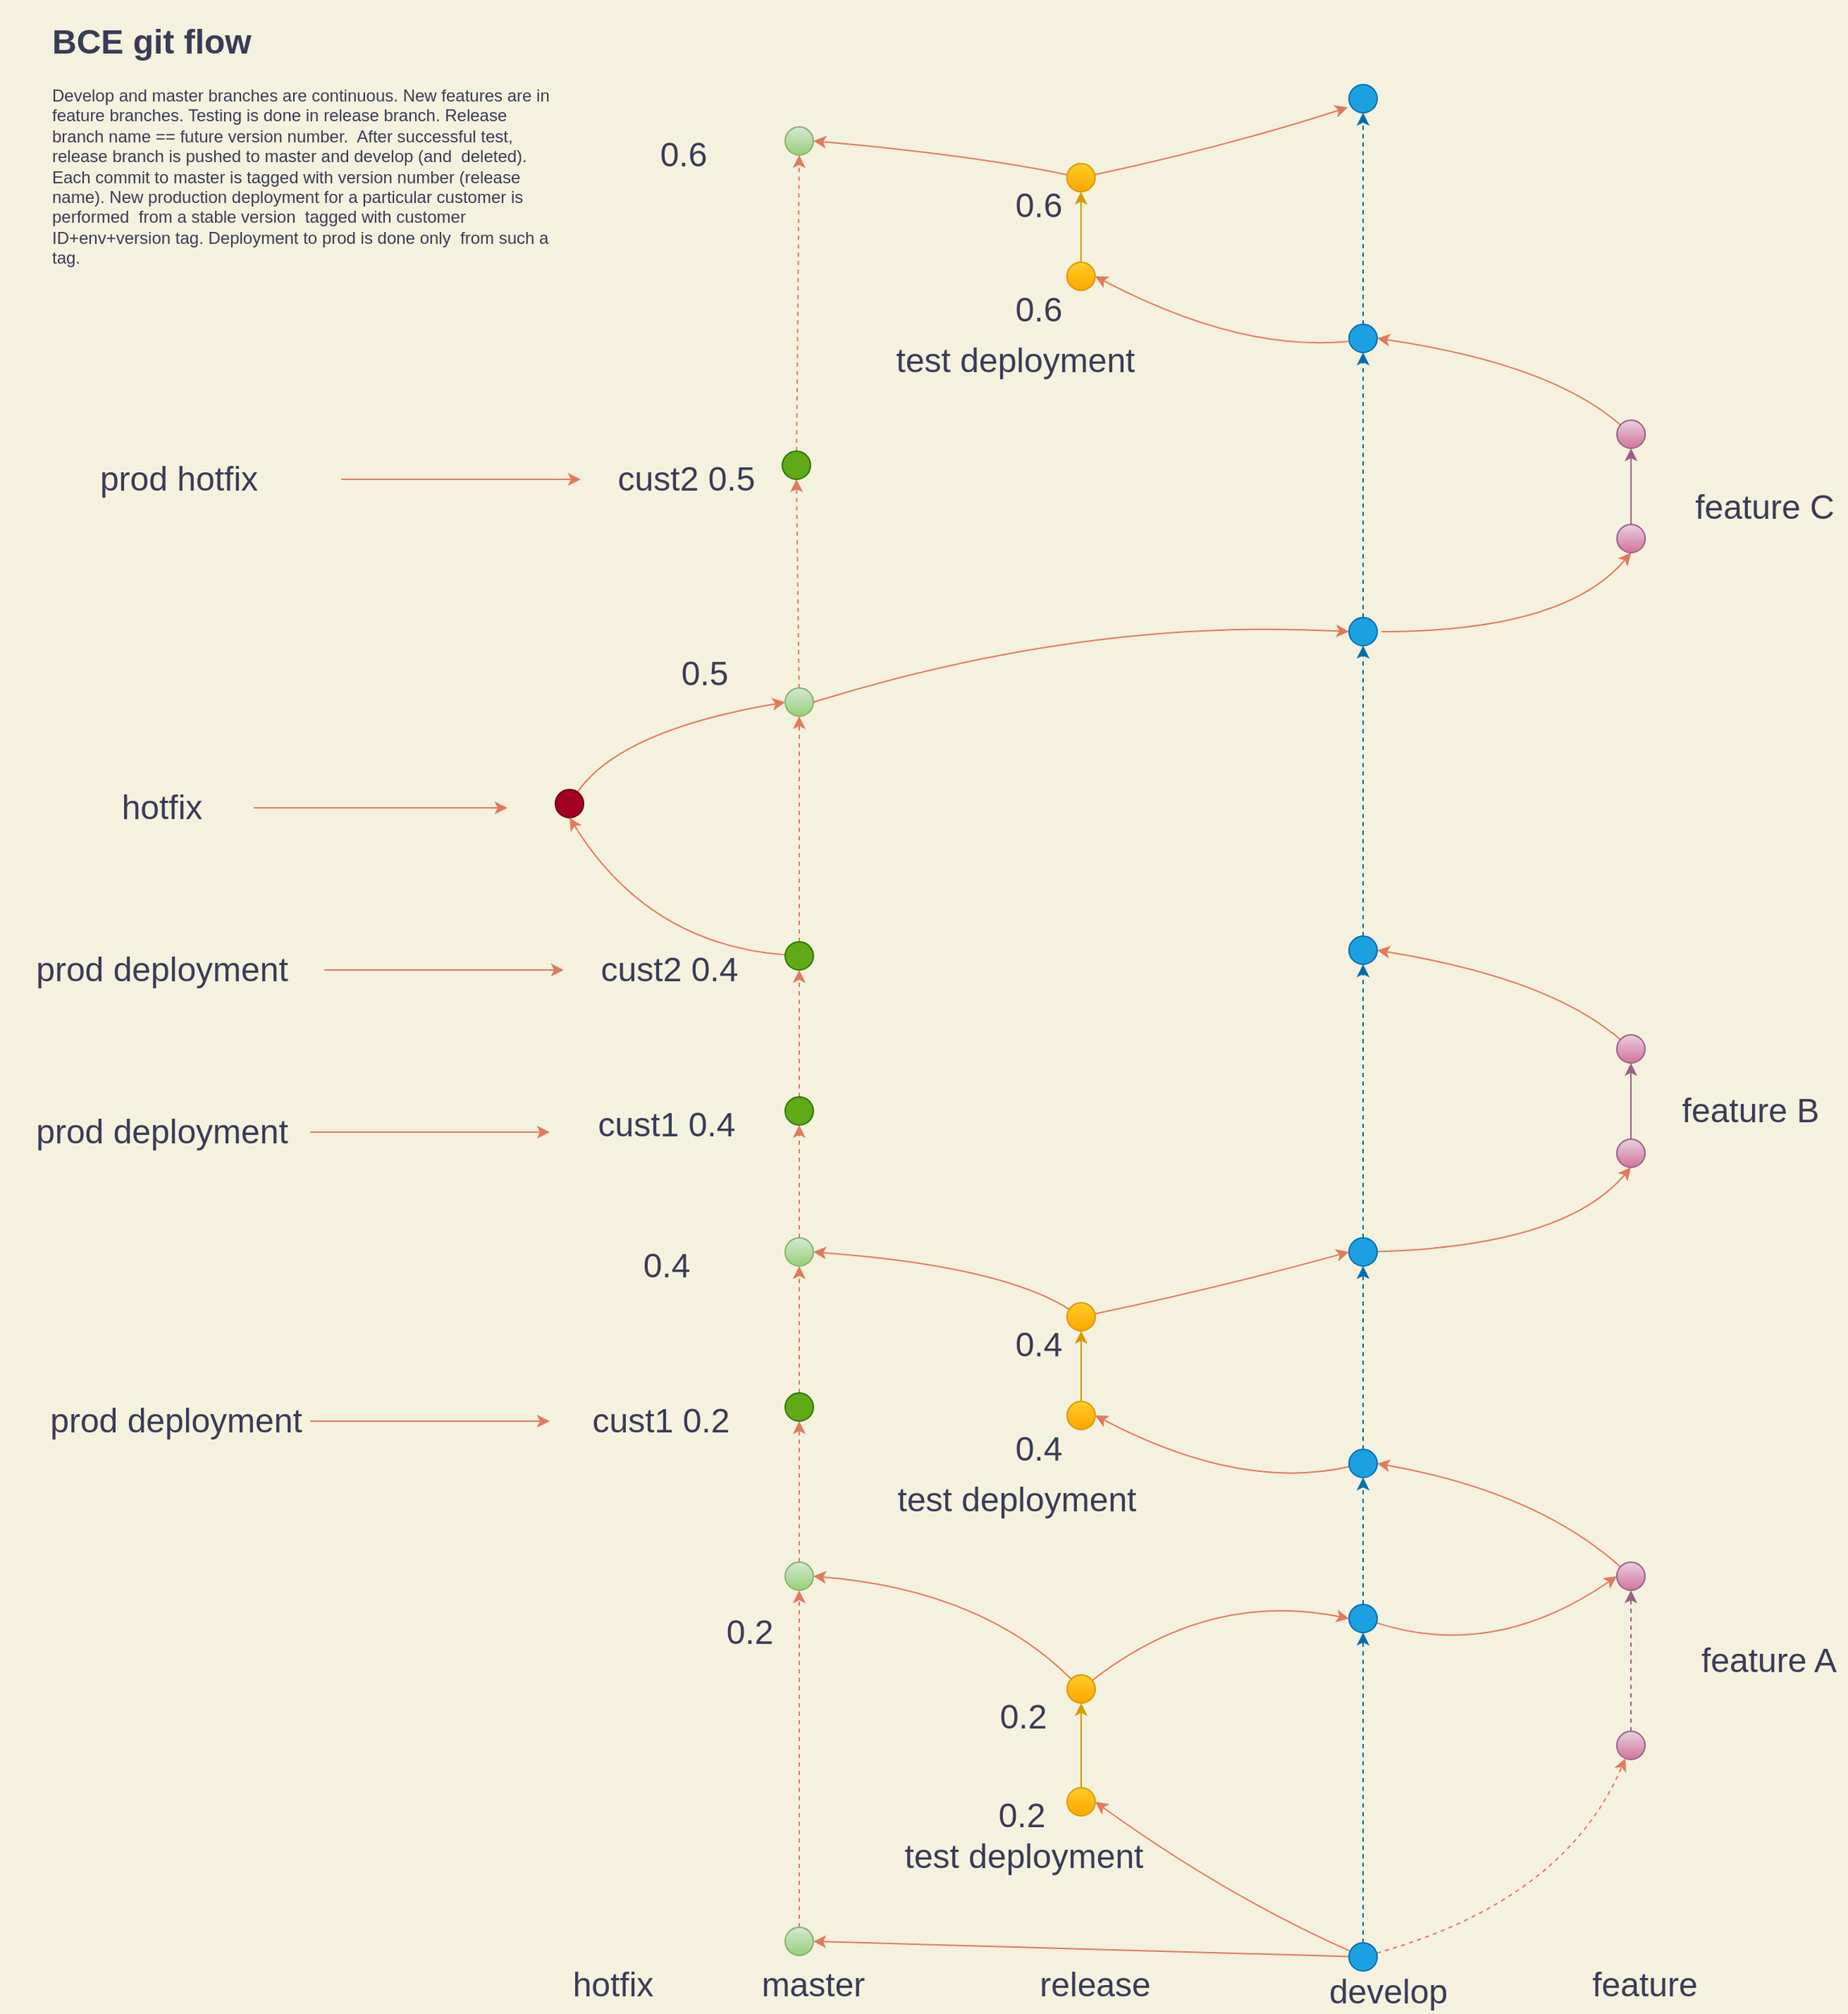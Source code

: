 <mxfile version="14.4.3" type="device"><diagram id="u3YSXAkiOjkJUivZ7udg" name="Page-1"><mxGraphModel dx="2031" dy="1089" grid="1" gridSize="10" guides="1" tooltips="1" connect="1" arrows="1" fold="1" page="1" pageScale="1" pageWidth="1654" pageHeight="2336" background="#F4F1DE" math="0" shadow="0"><root><mxCell id="0"/><mxCell id="1" parent="0"/><mxCell id="L3tGad1LeiYW801KSV-S-6" style="edgeStyle=orthogonalEdgeStyle;rounded=0;orthogonalLoop=1;jettySize=auto;html=1;entryX=0.5;entryY=1;entryDx=0;entryDy=0;dashed=1;strokeColor=#E07A5F;fontColor=#393C56;labelBackgroundColor=#F4F1DE;" edge="1" parent="1" source="L3tGad1LeiYW801KSV-S-1" target="L3tGad1LeiYW801KSV-S-5"><mxGeometry relative="1" as="geometry"/></mxCell><mxCell id="L3tGad1LeiYW801KSV-S-1" value="" style="ellipse;whiteSpace=wrap;html=1;aspect=fixed;fillColor=#d5e8d4;strokeColor=#82b366;gradientColor=#97d077;" vertex="1" parent="1"><mxGeometry x="717" y="2037" width="20" height="20" as="geometry"/></mxCell><mxCell id="L3tGad1LeiYW801KSV-S-90" value="" style="edgeStyle=none;curved=1;orthogonalLoop=1;jettySize=auto;html=1;dashed=1;strokeColor=#E07A5F;fontColor=#393C56;labelBackgroundColor=#F4F1DE;" edge="1" parent="1" source="L3tGad1LeiYW801KSV-S-2" target="L3tGad1LeiYW801KSV-S-89"><mxGeometry relative="1" as="geometry"/></mxCell><mxCell id="L3tGad1LeiYW801KSV-S-2" value="" style="ellipse;whiteSpace=wrap;html=1;aspect=fixed;fillColor=#60a917;strokeColor=#2D7600;fontColor=#ffffff;" vertex="1" parent="1"><mxGeometry x="717" y="1448" width="20" height="20" as="geometry"/></mxCell><mxCell id="L3tGad1LeiYW801KSV-S-10" style="edgeStyle=orthogonalEdgeStyle;rounded=0;orthogonalLoop=1;jettySize=auto;html=1;entryX=0.5;entryY=1;entryDx=0;entryDy=0;dashed=1;strokeColor=#E07A5F;fontColor=#393C56;labelBackgroundColor=#F4F1DE;" edge="1" parent="1" source="L3tGad1LeiYW801KSV-S-3" target="L3tGad1LeiYW801KSV-S-2"><mxGeometry relative="1" as="geometry"/></mxCell><mxCell id="L3tGad1LeiYW801KSV-S-3" value="" style="ellipse;whiteSpace=wrap;html=1;aspect=fixed;fillColor=#d5e8d4;strokeColor=#82b366;gradientColor=#97d077;" vertex="1" parent="1"><mxGeometry x="717" y="1548" width="20" height="20" as="geometry"/></mxCell><mxCell id="L3tGad1LeiYW801KSV-S-68" style="edgeStyle=none;curved=1;orthogonalLoop=1;jettySize=auto;dashed=1;html=1;entryX=0.5;entryY=1;entryDx=0;entryDy=0;strokeColor=#E07A5F;fontColor=#393C56;labelBackgroundColor=#F4F1DE;" edge="1" parent="1" source="L3tGad1LeiYW801KSV-S-5" target="L3tGad1LeiYW801KSV-S-47"><mxGeometry relative="1" as="geometry"><Array as="points"/></mxGeometry></mxCell><mxCell id="L3tGad1LeiYW801KSV-S-5" value="" style="ellipse;whiteSpace=wrap;html=1;aspect=fixed;fillColor=#d5e8d4;strokeColor=#82b366;gradientColor=#97d077;" vertex="1" parent="1"><mxGeometry x="717" y="1778" width="20" height="20" as="geometry"/></mxCell><mxCell id="L3tGad1LeiYW801KSV-S-11" value="&lt;font style=&quot;font-size: 24px&quot;&gt;master&lt;/font&gt;" style="text;html=1;strokeColor=none;fillColor=none;align=center;verticalAlign=middle;whiteSpace=wrap;rounded=0;fontColor=#393C56;" vertex="1" parent="1"><mxGeometry x="672" y="2068" width="130" height="20" as="geometry"/></mxCell><mxCell id="L3tGad1LeiYW801KSV-S-12" style="edgeStyle=orthogonalEdgeStyle;rounded=0;orthogonalLoop=1;jettySize=auto;html=1;entryX=0.5;entryY=1;entryDx=0;entryDy=0;strokeColor=#d79b00;fontColor=#393C56;labelBackgroundColor=#F4F1DE;fillColor=#ffcd28;gradientColor=#ffa500;" edge="1" parent="1" source="L3tGad1LeiYW801KSV-S-13" target="L3tGad1LeiYW801KSV-S-20"><mxGeometry relative="1" as="geometry"/></mxCell><mxCell id="L3tGad1LeiYW801KSV-S-13" value="" style="ellipse;whiteSpace=wrap;html=1;aspect=fixed;fillColor=#ffcd28;strokeColor=#d79b00;gradientColor=#ffa500;" vertex="1" parent="1"><mxGeometry x="917" y="1938" width="20" height="20" as="geometry"/></mxCell><mxCell id="L3tGad1LeiYW801KSV-S-86" style="edgeStyle=none;curved=1;orthogonalLoop=1;jettySize=auto;html=1;entryX=1;entryY=0.5;entryDx=0;entryDy=0;strokeColor=#E07A5F;fontColor=#393C56;labelBackgroundColor=#F4F1DE;" edge="1" parent="1" source="L3tGad1LeiYW801KSV-S-18" target="L3tGad1LeiYW801KSV-S-3"><mxGeometry relative="1" as="geometry"><Array as="points"><mxPoint x="870" y="1568"/></Array></mxGeometry></mxCell><mxCell id="L3tGad1LeiYW801KSV-S-95" style="edgeStyle=none;curved=1;orthogonalLoop=1;jettySize=auto;html=1;entryX=0;entryY=0.5;entryDx=0;entryDy=0;strokeColor=#E07A5F;fontColor=#393C56;labelBackgroundColor=#F4F1DE;" edge="1" parent="1" source="L3tGad1LeiYW801KSV-S-18" target="L3tGad1LeiYW801KSV-S-25"><mxGeometry relative="1" as="geometry"><Array as="points"><mxPoint x="1030" y="1582"/></Array></mxGeometry></mxCell><mxCell id="L3tGad1LeiYW801KSV-S-18" value="" style="ellipse;whiteSpace=wrap;html=1;aspect=fixed;fillColor=#ffcd28;strokeColor=#d79b00;gradientColor=#ffa500;" vertex="1" parent="1"><mxGeometry x="917" y="1594" width="20" height="20" as="geometry"/></mxCell><mxCell id="L3tGad1LeiYW801KSV-S-63" style="edgeStyle=none;curved=1;orthogonalLoop=1;jettySize=auto;html=1;entryX=1;entryY=0.5;entryDx=0;entryDy=0;strokeColor=#E07A5F;fontColor=#393C56;labelBackgroundColor=#F4F1DE;" edge="1" parent="1" source="L3tGad1LeiYW801KSV-S-20" target="L3tGad1LeiYW801KSV-S-5"><mxGeometry relative="1" as="geometry"><Array as="points"><mxPoint x="857" y="1798"/></Array></mxGeometry></mxCell><mxCell id="L3tGad1LeiYW801KSV-S-64" style="edgeStyle=none;curved=1;orthogonalLoop=1;jettySize=auto;html=1;entryX=0;entryY=0.5;entryDx=0;entryDy=0;strokeColor=#E07A5F;fontColor=#393C56;labelBackgroundColor=#F4F1DE;" edge="1" parent="1" source="L3tGad1LeiYW801KSV-S-20" target="L3tGad1LeiYW801KSV-S-29"><mxGeometry relative="1" as="geometry"><Array as="points"><mxPoint x="1017" y="1798"/></Array></mxGeometry></mxCell><mxCell id="L3tGad1LeiYW801KSV-S-20" value="" style="ellipse;whiteSpace=wrap;html=1;aspect=fixed;fillColor=#ffcd28;strokeColor=#d79b00;gradientColor=#ffa500;" vertex="1" parent="1"><mxGeometry x="917" y="1858" width="20" height="20" as="geometry"/></mxCell><mxCell id="L3tGad1LeiYW801KSV-S-57" style="edgeStyle=none;curved=1;orthogonalLoop=1;jettySize=auto;html=1;entryX=1;entryY=0.5;entryDx=0;entryDy=0;strokeColor=#E07A5F;fontColor=#393C56;labelBackgroundColor=#F4F1DE;" edge="1" parent="1" source="L3tGad1LeiYW801KSV-S-22" target="L3tGad1LeiYW801KSV-S-13"><mxGeometry relative="1" as="geometry"><Array as="points"><mxPoint x="1030" y="2015"/></Array></mxGeometry></mxCell><mxCell id="L3tGad1LeiYW801KSV-S-71" style="edgeStyle=none;curved=1;orthogonalLoop=1;jettySize=auto;html=1;entryX=0.5;entryY=1;entryDx=0;entryDy=0;dashed=1;strokeColor=#006EAF;fontColor=#393C56;labelBackgroundColor=#F4F1DE;fillColor=#1ba1e2;" edge="1" parent="1" source="L3tGad1LeiYW801KSV-S-22" target="L3tGad1LeiYW801KSV-S-29"><mxGeometry relative="1" as="geometry"/></mxCell><mxCell id="L3tGad1LeiYW801KSV-S-75" style="edgeStyle=none;curved=1;orthogonalLoop=1;jettySize=auto;html=1;dashed=1;strokeColor=#E07A5F;fontColor=#393C56;labelBackgroundColor=#F4F1DE;" edge="1" parent="1" source="L3tGad1LeiYW801KSV-S-22" target="L3tGad1LeiYW801KSV-S-31"><mxGeometry relative="1" as="geometry"><Array as="points"><mxPoint x="1270" y="2018"/></Array></mxGeometry></mxCell><mxCell id="L3tGad1LeiYW801KSV-S-83" style="edgeStyle=none;curved=1;orthogonalLoop=1;jettySize=auto;html=1;entryX=1;entryY=0.5;entryDx=0;entryDy=0;strokeColor=#E07A5F;fontColor=#393C56;labelBackgroundColor=#F4F1DE;" edge="1" parent="1" source="L3tGad1LeiYW801KSV-S-22" target="L3tGad1LeiYW801KSV-S-1"><mxGeometry relative="1" as="geometry"/></mxCell><mxCell id="L3tGad1LeiYW801KSV-S-22" value="" style="ellipse;whiteSpace=wrap;html=1;aspect=fixed;fillColor=#1ba1e2;strokeColor=#006EAF;fontColor=#ffffff;" vertex="1" parent="1"><mxGeometry x="1117" y="2048" width="20" height="20" as="geometry"/></mxCell><mxCell id="L3tGad1LeiYW801KSV-S-132" style="edgeStyle=none;curved=1;orthogonalLoop=1;jettySize=auto;html=1;entryX=0.5;entryY=1;entryDx=0;entryDy=0;dashed=1;strokeColor=#006EAF;fontColor=#393C56;labelBackgroundColor=#F4F1DE;fillColor=#1ba1e2;" edge="1" parent="1" source="L3tGad1LeiYW801KSV-S-23" target="L3tGad1LeiYW801KSV-S-130"><mxGeometry relative="1" as="geometry"/></mxCell><mxCell id="L3tGad1LeiYW801KSV-S-23" value="" style="ellipse;whiteSpace=wrap;html=1;aspect=fixed;fillColor=#1ba1e2;strokeColor=#006EAF;fontColor=#ffffff;" vertex="1" parent="1"><mxGeometry x="1117" y="1334" width="20" height="20" as="geometry"/></mxCell><mxCell id="L3tGad1LeiYW801KSV-S-24" style="edgeStyle=orthogonalEdgeStyle;rounded=0;orthogonalLoop=1;jettySize=auto;html=1;entryX=0.5;entryY=1;entryDx=0;entryDy=0;dashed=1;strokeColor=#006EAF;fontColor=#393C56;labelBackgroundColor=#F4F1DE;fillColor=#1ba1e2;" edge="1" parent="1" source="L3tGad1LeiYW801KSV-S-25" target="L3tGad1LeiYW801KSV-S-23"><mxGeometry relative="1" as="geometry"/></mxCell><mxCell id="L3tGad1LeiYW801KSV-S-97" style="edgeStyle=none;curved=1;orthogonalLoop=1;jettySize=auto;html=1;entryX=0.5;entryY=1;entryDx=0;entryDy=0;strokeColor=#E07A5F;fontColor=#393C56;labelBackgroundColor=#F4F1DE;" edge="1" parent="1" source="L3tGad1LeiYW801KSV-S-25" target="L3tGad1LeiYW801KSV-S-34"><mxGeometry relative="1" as="geometry"><Array as="points"><mxPoint x="1270" y="1554"/></Array></mxGeometry></mxCell><mxCell id="L3tGad1LeiYW801KSV-S-25" value="" style="ellipse;whiteSpace=wrap;html=1;aspect=fixed;fillColor=#1ba1e2;strokeColor=#006EAF;fontColor=#ffffff;" vertex="1" parent="1"><mxGeometry x="1117" y="1548" width="20" height="20" as="geometry"/></mxCell><mxCell id="L3tGad1LeiYW801KSV-S-26" style="edgeStyle=orthogonalEdgeStyle;rounded=0;orthogonalLoop=1;jettySize=auto;html=1;entryX=0.5;entryY=1;entryDx=0;entryDy=0;dashed=1;strokeColor=#006EAF;fontColor=#393C56;labelBackgroundColor=#F4F1DE;fillColor=#1ba1e2;" edge="1" parent="1" source="L3tGad1LeiYW801KSV-S-27" target="L3tGad1LeiYW801KSV-S-25"><mxGeometry relative="1" as="geometry"/></mxCell><mxCell id="L3tGad1LeiYW801KSV-S-72" style="edgeStyle=none;curved=1;orthogonalLoop=1;jettySize=auto;html=1;entryX=1;entryY=0.5;entryDx=0;entryDy=0;strokeColor=#E07A5F;fontColor=#393C56;labelBackgroundColor=#F4F1DE;" edge="1" parent="1" source="L3tGad1LeiYW801KSV-S-27" target="L3tGad1LeiYW801KSV-S-101"><mxGeometry relative="1" as="geometry"><Array as="points"><mxPoint x="1040" y="1728"/></Array></mxGeometry></mxCell><mxCell id="L3tGad1LeiYW801KSV-S-27" value="" style="ellipse;whiteSpace=wrap;html=1;aspect=fixed;fillColor=#1ba1e2;strokeColor=#006EAF;fontColor=#ffffff;" vertex="1" parent="1"><mxGeometry x="1117" y="1698" width="20" height="20" as="geometry"/></mxCell><mxCell id="L3tGad1LeiYW801KSV-S-28" style="edgeStyle=orthogonalEdgeStyle;rounded=0;orthogonalLoop=1;jettySize=auto;html=1;entryX=0.5;entryY=1;entryDx=0;entryDy=0;dashed=1;strokeColor=#006EAF;fontColor=#393C56;labelBackgroundColor=#F4F1DE;fillColor=#1ba1e2;" edge="1" parent="1" source="L3tGad1LeiYW801KSV-S-29" target="L3tGad1LeiYW801KSV-S-27"><mxGeometry relative="1" as="geometry"/></mxCell><mxCell id="L3tGad1LeiYW801KSV-S-98" style="edgeStyle=none;curved=1;orthogonalLoop=1;jettySize=auto;html=1;entryX=0;entryY=0.5;entryDx=0;entryDy=0;strokeColor=#E07A5F;fontColor=#393C56;labelBackgroundColor=#F4F1DE;" edge="1" parent="1" source="L3tGad1LeiYW801KSV-S-29" target="L3tGad1LeiYW801KSV-S-38"><mxGeometry relative="1" as="geometry"><Array as="points"><mxPoint x="1220" y="1848"/></Array></mxGeometry></mxCell><mxCell id="L3tGad1LeiYW801KSV-S-29" value="" style="ellipse;whiteSpace=wrap;html=1;aspect=fixed;fillColor=#1ba1e2;strokeColor=#006EAF;fontColor=#ffffff;" vertex="1" parent="1"><mxGeometry x="1117" y="1808" width="20" height="20" as="geometry"/></mxCell><mxCell id="L3tGad1LeiYW801KSV-S-30" style="edgeStyle=orthogonalEdgeStyle;rounded=0;orthogonalLoop=1;jettySize=auto;html=1;entryX=0.5;entryY=1;entryDx=0;entryDy=0;dashed=1;strokeColor=#996185;fontColor=#393C56;labelBackgroundColor=#F4F1DE;gradientColor=#d5739d;fillColor=#e6d0de;" edge="1" parent="1" source="L3tGad1LeiYW801KSV-S-31" target="L3tGad1LeiYW801KSV-S-38"><mxGeometry relative="1" as="geometry"/></mxCell><mxCell id="L3tGad1LeiYW801KSV-S-31" value="" style="ellipse;whiteSpace=wrap;html=1;aspect=fixed;fillColor=#e6d0de;strokeColor=#996185;gradientColor=#d5739d;" vertex="1" parent="1"><mxGeometry x="1307" y="1898" width="20" height="20" as="geometry"/></mxCell><mxCell id="L3tGad1LeiYW801KSV-S-99" style="edgeStyle=none;curved=1;orthogonalLoop=1;jettySize=auto;html=1;entryX=1;entryY=0.5;entryDx=0;entryDy=0;strokeColor=#E07A5F;fontColor=#393C56;labelBackgroundColor=#F4F1DE;" edge="1" parent="1" source="L3tGad1LeiYW801KSV-S-32" target="L3tGad1LeiYW801KSV-S-23"><mxGeometry relative="1" as="geometry"><Array as="points"><mxPoint x="1260" y="1364"/></Array></mxGeometry></mxCell><mxCell id="L3tGad1LeiYW801KSV-S-32" value="" style="ellipse;whiteSpace=wrap;html=1;aspect=fixed;fillColor=#e6d0de;strokeColor=#996185;gradientColor=#d5739d;" vertex="1" parent="1"><mxGeometry x="1307" y="1404" width="20" height="20" as="geometry"/></mxCell><mxCell id="L3tGad1LeiYW801KSV-S-33" style="edgeStyle=orthogonalEdgeStyle;rounded=0;orthogonalLoop=1;jettySize=auto;html=1;entryX=0.5;entryY=1;entryDx=0;entryDy=0;strokeColor=#996185;fontColor=#393C56;labelBackgroundColor=#F4F1DE;gradientColor=#d5739d;fillColor=#e6d0de;" edge="1" parent="1" source="L3tGad1LeiYW801KSV-S-34" target="L3tGad1LeiYW801KSV-S-32"><mxGeometry relative="1" as="geometry"/></mxCell><mxCell id="L3tGad1LeiYW801KSV-S-34" value="" style="ellipse;whiteSpace=wrap;html=1;aspect=fixed;fillColor=#e6d0de;strokeColor=#996185;gradientColor=#d5739d;" vertex="1" parent="1"><mxGeometry x="1307" y="1478" width="20" height="20" as="geometry"/></mxCell><mxCell id="L3tGad1LeiYW801KSV-S-76" style="edgeStyle=none;curved=1;orthogonalLoop=1;jettySize=auto;html=1;entryX=1;entryY=0.5;entryDx=0;entryDy=0;strokeColor=#E07A5F;fontColor=#393C56;labelBackgroundColor=#F4F1DE;" edge="1" parent="1" source="L3tGad1LeiYW801KSV-S-38" target="L3tGad1LeiYW801KSV-S-27"><mxGeometry relative="1" as="geometry"><Array as="points"><mxPoint x="1250" y="1728"/></Array></mxGeometry></mxCell><mxCell id="L3tGad1LeiYW801KSV-S-38" value="" style="ellipse;whiteSpace=wrap;html=1;aspect=fixed;fillColor=#e6d0de;strokeColor=#996185;gradientColor=#d5739d;" vertex="1" parent="1"><mxGeometry x="1307" y="1778" width="20" height="20" as="geometry"/></mxCell><mxCell id="L3tGad1LeiYW801KSV-S-84" style="edgeStyle=none;curved=1;orthogonalLoop=1;jettySize=auto;html=1;entryX=0.5;entryY=1;entryDx=0;entryDy=0;fixDash=0;dashed=1;strokeColor=#E07A5F;fontColor=#393C56;labelBackgroundColor=#F4F1DE;" edge="1" parent="1" source="L3tGad1LeiYW801KSV-S-47" target="L3tGad1LeiYW801KSV-S-3"><mxGeometry relative="1" as="geometry"/></mxCell><mxCell id="L3tGad1LeiYW801KSV-S-47" value="" style="ellipse;whiteSpace=wrap;html=1;aspect=fixed;fillColor=#60a917;strokeColor=#2D7600;fontColor=#ffffff;" vertex="1" parent="1"><mxGeometry x="717" y="1658" width="20" height="20" as="geometry"/></mxCell><mxCell id="L3tGad1LeiYW801KSV-S-48" value="&lt;font style=&quot;font-size: 24px&quot;&gt;0.2&lt;/font&gt;" style="text;html=1;strokeColor=none;fillColor=none;align=center;verticalAlign=middle;whiteSpace=wrap;rounded=0;fontColor=#393C56;" vertex="1" parent="1"><mxGeometry x="672" y="1818" width="40" height="20" as="geometry"/></mxCell><mxCell id="L3tGad1LeiYW801KSV-S-50" value="&lt;font style=&quot;font-size: 24px&quot;&gt;cust1 0.2&lt;/font&gt;" style="text;html=1;strokeColor=none;fillColor=none;align=center;verticalAlign=middle;whiteSpace=wrap;rounded=0;fontColor=#393C56;" vertex="1" parent="1"><mxGeometry x="550" y="1668" width="158" height="20" as="geometry"/></mxCell><mxCell id="L3tGad1LeiYW801KSV-S-51" value="&lt;font style=&quot;font-size: 24px&quot;&gt;cust2 0.4&lt;/font&gt;" style="text;html=1;strokeColor=none;fillColor=none;align=center;verticalAlign=middle;whiteSpace=wrap;rounded=0;fontColor=#393C56;" vertex="1" parent="1"><mxGeometry x="570" y="1348" width="130" height="20" as="geometry"/></mxCell><mxCell id="L3tGad1LeiYW801KSV-S-53" value="&lt;font style=&quot;font-size: 24px&quot;&gt;release&lt;/font&gt;" style="text;html=1;strokeColor=none;fillColor=none;align=center;verticalAlign=middle;whiteSpace=wrap;rounded=0;fontColor=#393C56;" vertex="1" parent="1"><mxGeometry x="872" y="2068" width="130" height="20" as="geometry"/></mxCell><mxCell id="L3tGad1LeiYW801KSV-S-54" value="&lt;font style=&quot;font-size: 24px&quot;&gt;0.2&lt;/font&gt;" style="text;html=1;strokeColor=none;fillColor=none;align=center;verticalAlign=middle;whiteSpace=wrap;rounded=0;fontColor=#393C56;" vertex="1" parent="1"><mxGeometry x="870" y="1948" width="30" height="20" as="geometry"/></mxCell><mxCell id="L3tGad1LeiYW801KSV-S-60" value="&lt;font style=&quot;font-size: 24px&quot;&gt;test deployment&lt;/font&gt;" style="text;html=1;strokeColor=none;fillColor=none;align=center;verticalAlign=middle;whiteSpace=wrap;rounded=0;fontColor=#393C56;" vertex="1" parent="1"><mxGeometry x="799.5" y="1977" width="173" height="20" as="geometry"/></mxCell><mxCell id="L3tGad1LeiYW801KSV-S-61" value="&lt;font style=&quot;font-size: 24px&quot;&gt;0.2&lt;/font&gt;" style="text;html=1;strokeColor=none;fillColor=none;align=center;verticalAlign=middle;whiteSpace=wrap;rounded=0;fontColor=#393C56;" vertex="1" parent="1"><mxGeometry x="821" y="1878" width="130" height="20" as="geometry"/></mxCell><mxCell id="L3tGad1LeiYW801KSV-S-73" style="edgeStyle=none;curved=1;orthogonalLoop=1;jettySize=auto;html=1;strokeColor=#E07A5F;fontColor=#393C56;labelBackgroundColor=#F4F1DE;" edge="1" parent="1" source="L3tGad1LeiYW801KSV-S-65" target="L3tGad1LeiYW801KSV-S-50"><mxGeometry relative="1" as="geometry"/></mxCell><mxCell id="L3tGad1LeiYW801KSV-S-65" value="&lt;font style=&quot;font-size: 24px&quot;&gt;prod deployment&lt;/font&gt;" style="text;html=1;strokeColor=none;fillColor=none;align=center;verticalAlign=middle;whiteSpace=wrap;rounded=0;fontColor=#393C56;" vertex="1" parent="1"><mxGeometry x="190" y="1673" width="190" height="10" as="geometry"/></mxCell><mxCell id="L3tGad1LeiYW801KSV-S-74" value="&lt;font style=&quot;font-size: 24px&quot;&gt;feature&lt;/font&gt;" style="text;html=1;strokeColor=none;fillColor=none;align=center;verticalAlign=middle;whiteSpace=wrap;rounded=0;fontColor=#393C56;" vertex="1" parent="1"><mxGeometry x="1307" y="2068" width="40" height="20" as="geometry"/></mxCell><mxCell id="L3tGad1LeiYW801KSV-S-77" value="&lt;font style=&quot;font-size: 24px&quot;&gt;0.4&lt;/font&gt;" style="text;html=1;strokeColor=none;fillColor=none;align=center;verticalAlign=middle;whiteSpace=wrap;rounded=0;fontColor=#393C56;" vertex="1" parent="1"><mxGeometry x="832" y="1614" width="130" height="20" as="geometry"/></mxCell><mxCell id="L3tGad1LeiYW801KSV-S-78" value="&lt;font style=&quot;font-size: 24px&quot;&gt;test deployment&lt;/font&gt;" style="text;html=1;strokeColor=none;fillColor=none;align=center;verticalAlign=middle;whiteSpace=wrap;rounded=0;fontColor=#393C56;" vertex="1" parent="1"><mxGeometry x="794.5" y="1724" width="173" height="20" as="geometry"/></mxCell><mxCell id="L3tGad1LeiYW801KSV-S-87" value="&lt;font style=&quot;font-size: 24px&quot;&gt;0.4&lt;/font&gt;" style="text;html=1;strokeColor=none;fillColor=none;align=center;verticalAlign=middle;whiteSpace=wrap;rounded=0;fontColor=#393C56;" vertex="1" parent="1"><mxGeometry x="554" y="1558" width="158" height="20" as="geometry"/></mxCell><mxCell id="L3tGad1LeiYW801KSV-S-88" value="&lt;font style=&quot;font-size: 24px&quot;&gt;cust1 0.4&lt;/font&gt;" style="text;html=1;strokeColor=none;fillColor=none;align=center;verticalAlign=middle;whiteSpace=wrap;rounded=0;fontColor=#393C56;" vertex="1" parent="1"><mxGeometry x="554" y="1458" width="158" height="20" as="geometry"/></mxCell><mxCell id="L3tGad1LeiYW801KSV-S-125" style="edgeStyle=none;curved=1;orthogonalLoop=1;jettySize=auto;html=1;entryX=0.5;entryY=1;entryDx=0;entryDy=0;strokeColor=#E07A5F;fontColor=#393C56;labelBackgroundColor=#F4F1DE;" edge="1" parent="1" source="L3tGad1LeiYW801KSV-S-89" target="L3tGad1LeiYW801KSV-S-123"><mxGeometry relative="1" as="geometry"><Array as="points"><mxPoint x="620" y="1340"/></Array></mxGeometry></mxCell><mxCell id="L3tGad1LeiYW801KSV-S-149" style="edgeStyle=none;curved=1;orthogonalLoop=1;jettySize=auto;html=1;entryX=0.5;entryY=1;entryDx=0;entryDy=0;dashed=1;strokeColor=#E07A5F;fontColor=#393C56;labelBackgroundColor=#F4F1DE;" edge="1" parent="1" source="L3tGad1LeiYW801KSV-S-89" target="L3tGad1LeiYW801KSV-S-124"><mxGeometry relative="1" as="geometry"/></mxCell><mxCell id="L3tGad1LeiYW801KSV-S-89" value="" style="ellipse;whiteSpace=wrap;html=1;aspect=fixed;fillColor=#60a917;strokeColor=#2D7600;fontColor=#ffffff;" vertex="1" parent="1"><mxGeometry x="717" y="1338" width="20" height="20" as="geometry"/></mxCell><mxCell id="L3tGad1LeiYW801KSV-S-91" style="edgeStyle=none;curved=1;orthogonalLoop=1;jettySize=auto;html=1;strokeColor=#E07A5F;fontColor=#393C56;labelBackgroundColor=#F4F1DE;" edge="1" parent="1" source="L3tGad1LeiYW801KSV-S-92"><mxGeometry relative="1" as="geometry"><mxPoint x="550" y="1473" as="targetPoint"/></mxGeometry></mxCell><mxCell id="L3tGad1LeiYW801KSV-S-92" value="&lt;font style=&quot;font-size: 24px&quot;&gt;prod deployment&lt;/font&gt;" style="text;html=1;strokeColor=none;fillColor=none;align=center;verticalAlign=middle;whiteSpace=wrap;rounded=0;fontColor=#393C56;" vertex="1" parent="1"><mxGeometry x="170" y="1468" width="210" height="10" as="geometry"/></mxCell><mxCell id="L3tGad1LeiYW801KSV-S-93" style="edgeStyle=none;curved=1;orthogonalLoop=1;jettySize=auto;html=1;strokeColor=#E07A5F;fontColor=#393C56;labelBackgroundColor=#F4F1DE;" edge="1" parent="1" source="L3tGad1LeiYW801KSV-S-94"><mxGeometry relative="1" as="geometry"><mxPoint x="560" y="1358" as="targetPoint"/></mxGeometry></mxCell><mxCell id="L3tGad1LeiYW801KSV-S-94" value="&lt;font style=&quot;font-size: 24px&quot;&gt;prod deployment&lt;/font&gt;" style="text;html=1;strokeColor=none;fillColor=none;align=center;verticalAlign=middle;whiteSpace=wrap;rounded=0;fontColor=#393C56;" vertex="1" parent="1"><mxGeometry x="160" y="1353" width="230" height="10" as="geometry"/></mxCell><mxCell id="L3tGad1LeiYW801KSV-S-100" value="&lt;font style=&quot;font-size: 24px&quot;&gt;0.4&lt;/font&gt;" style="text;html=1;strokeColor=none;fillColor=none;align=center;verticalAlign=middle;whiteSpace=wrap;rounded=0;fontColor=#393C56;" vertex="1" parent="1"><mxGeometry x="832" y="1688" width="130" height="20" as="geometry"/></mxCell><mxCell id="L3tGad1LeiYW801KSV-S-104" style="edgeStyle=none;curved=1;orthogonalLoop=1;jettySize=auto;html=1;entryX=0.5;entryY=1;entryDx=0;entryDy=0;strokeColor=#d79b00;fontColor=#393C56;labelBackgroundColor=#F4F1DE;fillColor=#ffcd28;gradientColor=#ffa500;" edge="1" parent="1" source="L3tGad1LeiYW801KSV-S-101" target="L3tGad1LeiYW801KSV-S-18"><mxGeometry relative="1" as="geometry"/></mxCell><mxCell id="L3tGad1LeiYW801KSV-S-101" value="" style="ellipse;whiteSpace=wrap;html=1;aspect=fixed;fillColor=#ffcd28;strokeColor=#d79b00;gradientColor=#ffa500;" vertex="1" parent="1"><mxGeometry x="917" y="1664" width="20" height="20" as="geometry"/></mxCell><mxCell id="L3tGad1LeiYW801KSV-S-128" style="edgeStyle=none;curved=1;orthogonalLoop=1;jettySize=auto;html=1;entryX=0;entryY=0.5;entryDx=0;entryDy=0;strokeColor=#E07A5F;fontColor=#393C56;labelBackgroundColor=#F4F1DE;" edge="1" parent="1" source="L3tGad1LeiYW801KSV-S-123" target="L3tGad1LeiYW801KSV-S-124"><mxGeometry relative="1" as="geometry"><Array as="points"><mxPoint x="600" y="1188"/></Array></mxGeometry></mxCell><mxCell id="L3tGad1LeiYW801KSV-S-123" value="" style="ellipse;whiteSpace=wrap;html=1;aspect=fixed;fillColor=#a20025;strokeColor=#6F0000;fontColor=#ffffff;" vertex="1" parent="1"><mxGeometry x="554" y="1230" width="20" height="20" as="geometry"/></mxCell><mxCell id="L3tGad1LeiYW801KSV-S-150" style="edgeStyle=none;curved=1;orthogonalLoop=1;jettySize=auto;html=1;entryX=0.5;entryY=1;entryDx=0;entryDy=0;dashed=1;strokeColor=#E07A5F;fontColor=#393C56;labelBackgroundColor=#F4F1DE;" edge="1" parent="1" source="L3tGad1LeiYW801KSV-S-162" target="L3tGad1LeiYW801KSV-S-147"><mxGeometry relative="1" as="geometry"><mxPoint x="737" y="1000" as="targetPoint"/></mxGeometry></mxCell><mxCell id="L3tGad1LeiYW801KSV-S-124" value="" style="ellipse;whiteSpace=wrap;html=1;aspect=fixed;fillColor=#d5e8d4;strokeColor=#82b366;gradientColor=#97d077;" vertex="1" parent="1"><mxGeometry x="717" y="1158" width="20" height="20" as="geometry"/></mxCell><mxCell id="L3tGad1LeiYW801KSV-S-126" style="edgeStyle=none;curved=1;orthogonalLoop=1;jettySize=auto;html=1;strokeColor=#E07A5F;fontColor=#393C56;labelBackgroundColor=#F4F1DE;" edge="1" parent="1" source="L3tGad1LeiYW801KSV-S-127"><mxGeometry relative="1" as="geometry"><mxPoint x="520" y="1243" as="targetPoint"/></mxGeometry></mxCell><mxCell id="L3tGad1LeiYW801KSV-S-127" value="&lt;font style=&quot;font-size: 24px&quot;&gt;hotfix&lt;/font&gt;" style="text;html=1;strokeColor=none;fillColor=none;align=center;verticalAlign=middle;whiteSpace=wrap;rounded=0;fontColor=#393C56;" vertex="1" parent="1"><mxGeometry x="210" y="1238" width="130" height="10" as="geometry"/></mxCell><mxCell id="L3tGad1LeiYW801KSV-S-131" style="edgeStyle=none;curved=1;orthogonalLoop=1;jettySize=auto;html=1;entryX=0;entryY=0.5;entryDx=0;entryDy=0;strokeColor=#E07A5F;fontColor=#393C56;labelBackgroundColor=#F4F1DE;exitX=1;exitY=0.5;exitDx=0;exitDy=0;" edge="1" parent="1" source="L3tGad1LeiYW801KSV-S-124" target="L3tGad1LeiYW801KSV-S-130"><mxGeometry relative="1" as="geometry"><mxPoint x="760" y="1168" as="sourcePoint"/><Array as="points"><mxPoint x="930" y="1108"/></Array></mxGeometry></mxCell><mxCell id="L3tGad1LeiYW801KSV-S-129" value="&lt;font style=&quot;font-size: 24px&quot;&gt;0.5&lt;/font&gt;" style="text;html=1;strokeColor=none;fillColor=none;align=center;verticalAlign=middle;whiteSpace=wrap;rounded=0;fontColor=#393C56;" vertex="1" parent="1"><mxGeometry x="620" y="1138" width="80" height="20" as="geometry"/></mxCell><mxCell id="L3tGad1LeiYW801KSV-S-155" style="edgeStyle=none;curved=1;orthogonalLoop=1;jettySize=auto;html=1;entryX=0.5;entryY=1;entryDx=0;entryDy=0;dashed=1;strokeColor=#006EAF;fontColor=#393C56;labelBackgroundColor=#F4F1DE;fillColor=#1ba1e2;" edge="1" parent="1" source="L3tGad1LeiYW801KSV-S-130" target="L3tGad1LeiYW801KSV-S-138"><mxGeometry relative="1" as="geometry"/></mxCell><mxCell id="L3tGad1LeiYW801KSV-S-130" value="" style="ellipse;whiteSpace=wrap;html=1;aspect=fixed;fillColor=#1ba1e2;strokeColor=#006EAF;fontColor=#ffffff;" vertex="1" parent="1"><mxGeometry x="1117" y="1108" width="20" height="20" as="geometry"/></mxCell><mxCell id="L3tGad1LeiYW801KSV-S-133" style="edgeStyle=none;curved=1;orthogonalLoop=1;jettySize=auto;html=1;entryX=0.5;entryY=1;entryDx=0;entryDy=0;strokeColor=#E07A5F;fontColor=#393C56;labelBackgroundColor=#F4F1DE;" edge="1" parent="1" target="L3tGad1LeiYW801KSV-S-137"><mxGeometry relative="1" as="geometry"><mxPoint x="1140" y="1118" as="sourcePoint"/><Array as="points"><mxPoint x="1270.09" y="1118"/></Array></mxGeometry></mxCell><mxCell id="L3tGad1LeiYW801KSV-S-134" style="edgeStyle=none;curved=1;orthogonalLoop=1;jettySize=auto;html=1;entryX=1;entryY=0.5;entryDx=0;entryDy=0;strokeColor=#E07A5F;fontColor=#393C56;labelBackgroundColor=#F4F1DE;" edge="1" parent="1" source="L3tGad1LeiYW801KSV-S-135" target="L3tGad1LeiYW801KSV-S-138"><mxGeometry relative="1" as="geometry"><mxPoint x="1157.09" y="918" as="targetPoint"/><Array as="points"><mxPoint x="1260.09" y="928"/></Array></mxGeometry></mxCell><mxCell id="L3tGad1LeiYW801KSV-S-135" value="" style="ellipse;whiteSpace=wrap;html=1;aspect=fixed;fillColor=#e6d0de;strokeColor=#996185;gradientColor=#d5739d;" vertex="1" parent="1"><mxGeometry x="1307.09" y="968" width="20" height="20" as="geometry"/></mxCell><mxCell id="L3tGad1LeiYW801KSV-S-136" style="edgeStyle=orthogonalEdgeStyle;rounded=0;orthogonalLoop=1;jettySize=auto;html=1;entryX=0.5;entryY=1;entryDx=0;entryDy=0;strokeColor=#996185;fontColor=#393C56;labelBackgroundColor=#F4F1DE;gradientColor=#d5739d;fillColor=#e6d0de;" edge="1" parent="1" source="L3tGad1LeiYW801KSV-S-137" target="L3tGad1LeiYW801KSV-S-135"><mxGeometry relative="1" as="geometry"/></mxCell><mxCell id="L3tGad1LeiYW801KSV-S-137" value="" style="ellipse;whiteSpace=wrap;html=1;aspect=fixed;fillColor=#e6d0de;strokeColor=#996185;gradientColor=#d5739d;" vertex="1" parent="1"><mxGeometry x="1307.09" y="1042" width="20" height="20" as="geometry"/></mxCell><mxCell id="L3tGad1LeiYW801KSV-S-154" style="edgeStyle=none;curved=1;orthogonalLoop=1;jettySize=auto;html=1;entryX=0.5;entryY=1;entryDx=0;entryDy=0;dashed=1;strokeColor=#006EAF;fontColor=#393C56;labelBackgroundColor=#F4F1DE;fillColor=#1ba1e2;" edge="1" parent="1" source="L3tGad1LeiYW801KSV-S-138" target="L3tGad1LeiYW801KSV-S-153"><mxGeometry relative="1" as="geometry"/></mxCell><mxCell id="L3tGad1LeiYW801KSV-S-138" value="" style="ellipse;whiteSpace=wrap;html=1;aspect=fixed;fillColor=#1ba1e2;strokeColor=#006EAF;fontColor=#ffffff;" vertex="1" parent="1"><mxGeometry x="1117" y="900" width="20" height="20" as="geometry"/></mxCell><mxCell id="L3tGad1LeiYW801KSV-S-139" style="edgeStyle=none;curved=1;orthogonalLoop=1;jettySize=auto;html=1;strokeColor=#E07A5F;fontColor=#393C56;labelBackgroundColor=#F4F1DE;entryX=-0.043;entryY=0.807;entryDx=0;entryDy=0;entryPerimeter=0;" edge="1" parent="1" source="L3tGad1LeiYW801KSV-S-140" target="L3tGad1LeiYW801KSV-S-153"><mxGeometry relative="1" as="geometry"><mxPoint x="1117" y="750" as="targetPoint"/><Array as="points"><mxPoint x="1029.89" y="774"/></Array></mxGeometry></mxCell><mxCell id="L3tGad1LeiYW801KSV-S-148" style="edgeStyle=none;curved=1;orthogonalLoop=1;jettySize=auto;html=1;entryX=1;entryY=0.5;entryDx=0;entryDy=0;strokeColor=#E07A5F;fontColor=#393C56;labelBackgroundColor=#F4F1DE;" edge="1" parent="1" source="L3tGad1LeiYW801KSV-S-140" target="L3tGad1LeiYW801KSV-S-147"><mxGeometry relative="1" as="geometry"><Array as="points"><mxPoint x="850" y="780"/></Array></mxGeometry></mxCell><mxCell id="L3tGad1LeiYW801KSV-S-140" value="" style="ellipse;whiteSpace=wrap;html=1;aspect=fixed;fillColor=#ffcd28;strokeColor=#d79b00;gradientColor=#ffa500;" vertex="1" parent="1"><mxGeometry x="916.89" y="786" width="20" height="20" as="geometry"/></mxCell><mxCell id="L3tGad1LeiYW801KSV-S-141" style="edgeStyle=none;curved=1;orthogonalLoop=1;jettySize=auto;html=1;entryX=1;entryY=0.5;entryDx=0;entryDy=0;strokeColor=#E07A5F;fontColor=#393C56;labelBackgroundColor=#F4F1DE;" edge="1" parent="1" target="L3tGad1LeiYW801KSV-S-146"><mxGeometry relative="1" as="geometry"><mxPoint x="1116.998" y="912.072" as="sourcePoint"/><Array as="points"><mxPoint x="1039.89" y="920"/></Array></mxGeometry></mxCell><mxCell id="L3tGad1LeiYW801KSV-S-142" value="&lt;font style=&quot;font-size: 24px&quot;&gt;0.6&lt;/font&gt;" style="text;html=1;strokeColor=none;fillColor=none;align=center;verticalAlign=middle;whiteSpace=wrap;rounded=0;fontColor=#393C56;" vertex="1" parent="1"><mxGeometry x="831.89" y="806" width="130" height="20" as="geometry"/></mxCell><mxCell id="L3tGad1LeiYW801KSV-S-143" value="&lt;font style=&quot;font-size: 24px&quot;&gt;test deployment&lt;/font&gt;" style="text;html=1;strokeColor=none;fillColor=none;align=center;verticalAlign=middle;whiteSpace=wrap;rounded=0;fontColor=#393C56;" vertex="1" parent="1"><mxGeometry x="794.39" y="916" width="173" height="20" as="geometry"/></mxCell><mxCell id="L3tGad1LeiYW801KSV-S-144" value="&lt;font style=&quot;font-size: 24px&quot;&gt;0.6&lt;/font&gt;" style="text;html=1;strokeColor=none;fillColor=none;align=center;verticalAlign=middle;whiteSpace=wrap;rounded=0;fontColor=#393C56;" vertex="1" parent="1"><mxGeometry x="831.89" y="880" width="130" height="20" as="geometry"/></mxCell><mxCell id="L3tGad1LeiYW801KSV-S-145" style="edgeStyle=none;curved=1;orthogonalLoop=1;jettySize=auto;html=1;entryX=0.5;entryY=1;entryDx=0;entryDy=0;strokeColor=#d79b00;fontColor=#393C56;labelBackgroundColor=#F4F1DE;fillColor=#ffcd28;gradientColor=#ffa500;" edge="1" parent="1" source="L3tGad1LeiYW801KSV-S-146" target="L3tGad1LeiYW801KSV-S-140"><mxGeometry relative="1" as="geometry"/></mxCell><mxCell id="L3tGad1LeiYW801KSV-S-146" value="" style="ellipse;whiteSpace=wrap;html=1;aspect=fixed;fillColor=#ffcd28;strokeColor=#d79b00;gradientColor=#ffa500;" vertex="1" parent="1"><mxGeometry x="916.89" y="856" width="20" height="20" as="geometry"/></mxCell><mxCell id="L3tGad1LeiYW801KSV-S-147" value="" style="ellipse;whiteSpace=wrap;html=1;aspect=fixed;fillColor=#d5e8d4;strokeColor=#82b366;gradientColor=#97d077;" vertex="1" parent="1"><mxGeometry x="717" y="760" width="20" height="20" as="geometry"/></mxCell><mxCell id="L3tGad1LeiYW801KSV-S-152" value="&lt;font style=&quot;font-size: 24px&quot;&gt;0.6&lt;/font&gt;" style="text;html=1;strokeColor=none;fillColor=none;align=center;verticalAlign=middle;whiteSpace=wrap;rounded=0;fontColor=#393C56;" vertex="1" parent="1"><mxGeometry x="590" y="770" width="110" height="20" as="geometry"/></mxCell><mxCell id="L3tGad1LeiYW801KSV-S-153" value="" style="ellipse;whiteSpace=wrap;html=1;aspect=fixed;fillColor=#1ba1e2;strokeColor=#006EAF;fontColor=#ffffff;" vertex="1" parent="1"><mxGeometry x="1117" y="730" width="20" height="20" as="geometry"/></mxCell><mxCell id="L3tGad1LeiYW801KSV-S-156" value="&lt;font style=&quot;font-size: 24px&quot;&gt;feature A&lt;/font&gt;" style="text;html=1;strokeColor=none;fillColor=none;align=center;verticalAlign=middle;whiteSpace=wrap;rounded=0;fontColor=#393C56;" vertex="1" parent="1"><mxGeometry x="1360" y="1838" width="110" height="20" as="geometry"/></mxCell><mxCell id="L3tGad1LeiYW801KSV-S-157" value="&lt;font style=&quot;font-size: 24px&quot;&gt;feature B&lt;/font&gt;" style="text;html=1;strokeColor=none;fillColor=none;align=center;verticalAlign=middle;whiteSpace=wrap;rounded=0;fontColor=#393C56;" vertex="1" parent="1"><mxGeometry x="1347.09" y="1448" width="110" height="20" as="geometry"/></mxCell><mxCell id="L3tGad1LeiYW801KSV-S-158" value="&lt;font style=&quot;font-size: 24px&quot;&gt;feature C&lt;/font&gt;" style="text;html=1;strokeColor=none;fillColor=none;align=center;verticalAlign=middle;whiteSpace=wrap;rounded=0;fontColor=#393C56;" vertex="1" parent="1"><mxGeometry x="1357.09" y="1020" width="110" height="20" as="geometry"/></mxCell><mxCell id="L3tGad1LeiYW801KSV-S-160" value="&lt;font style=&quot;font-size: 24px&quot;&gt;hotfix&lt;/font&gt;" style="text;html=1;strokeColor=none;fillColor=none;align=center;verticalAlign=middle;whiteSpace=wrap;rounded=0;fontColor=#393C56;" vertex="1" parent="1"><mxGeometry x="530" y="2073" width="130" height="10" as="geometry"/></mxCell><mxCell id="L3tGad1LeiYW801KSV-S-161" value="&lt;font style=&quot;font-size: 24px&quot;&gt;develop&lt;/font&gt;" style="text;html=1;strokeColor=none;fillColor=none;align=center;verticalAlign=middle;whiteSpace=wrap;rounded=0;fontColor=#393C56;" vertex="1" parent="1"><mxGeometry x="1080" y="2073" width="130" height="20" as="geometry"/></mxCell><mxCell id="L3tGad1LeiYW801KSV-S-162" value="" style="ellipse;whiteSpace=wrap;html=1;aspect=fixed;fillColor=#60a917;strokeColor=#2D7600;fontColor=#ffffff;" vertex="1" parent="1"><mxGeometry x="715" y="990" width="20" height="20" as="geometry"/></mxCell><mxCell id="L3tGad1LeiYW801KSV-S-163" style="edgeStyle=none;curved=1;orthogonalLoop=1;jettySize=auto;html=1;entryX=0.5;entryY=1;entryDx=0;entryDy=0;dashed=1;strokeColor=#E07A5F;fontColor=#393C56;labelBackgroundColor=#F4F1DE;" edge="1" parent="1" source="L3tGad1LeiYW801KSV-S-124" target="L3tGad1LeiYW801KSV-S-162"><mxGeometry relative="1" as="geometry"><mxPoint x="737" y="1158" as="sourcePoint"/><mxPoint x="737" y="800" as="targetPoint"/></mxGeometry></mxCell><mxCell id="L3tGad1LeiYW801KSV-S-164" value="&lt;font style=&quot;font-size: 24px&quot;&gt;cust2 0.5&lt;/font&gt;" style="text;html=1;strokeColor=none;fillColor=none;align=center;verticalAlign=middle;whiteSpace=wrap;rounded=0;fontColor=#393C56;" vertex="1" parent="1"><mxGeometry x="582" y="1000" width="130" height="20" as="geometry"/></mxCell><mxCell id="L3tGad1LeiYW801KSV-S-165" style="edgeStyle=none;curved=1;orthogonalLoop=1;jettySize=auto;html=1;strokeColor=#E07A5F;fontColor=#393C56;labelBackgroundColor=#F4F1DE;" edge="1" parent="1" source="L3tGad1LeiYW801KSV-S-166"><mxGeometry relative="1" as="geometry"><mxPoint x="572" y="1010" as="targetPoint"/></mxGeometry></mxCell><mxCell id="L3tGad1LeiYW801KSV-S-166" value="&lt;font style=&quot;font-size: 24px&quot;&gt;prod hotfix&lt;/font&gt;" style="text;html=1;strokeColor=none;fillColor=none;align=center;verticalAlign=middle;whiteSpace=wrap;rounded=0;fontColor=#393C56;" vertex="1" parent="1"><mxGeometry x="172" y="1005" width="230" height="10" as="geometry"/></mxCell><mxCell id="L3tGad1LeiYW801KSV-S-167" value="&lt;h1&gt;BCE git flow&lt;/h1&gt;&lt;p&gt;Develop and master branches are continuous. New features are in feature branches. Testing is done in release branch. Release branch name == future version number.&amp;nbsp; After successful test, release branch is pushed to master and develop (and&amp;nbsp; deleted). Each commit to master is tagged with version number (release name). New production deployment for a particular customer is performed&amp;nbsp; from a stable version&amp;nbsp; tagged with customer ID+env+version tag. Deployment to prod is done only&amp;nbsp; from such a tag.&amp;nbsp;&lt;/p&gt;" style="text;html=1;strokeColor=none;fillColor=none;spacing=5;spacingTop=-20;whiteSpace=wrap;overflow=hidden;rounded=0;sketch=0;fontColor=#393C56;" vertex="1" parent="1"><mxGeometry x="192" y="680" width="368" height="210" as="geometry"/></mxCell></root></mxGraphModel></diagram></mxfile>